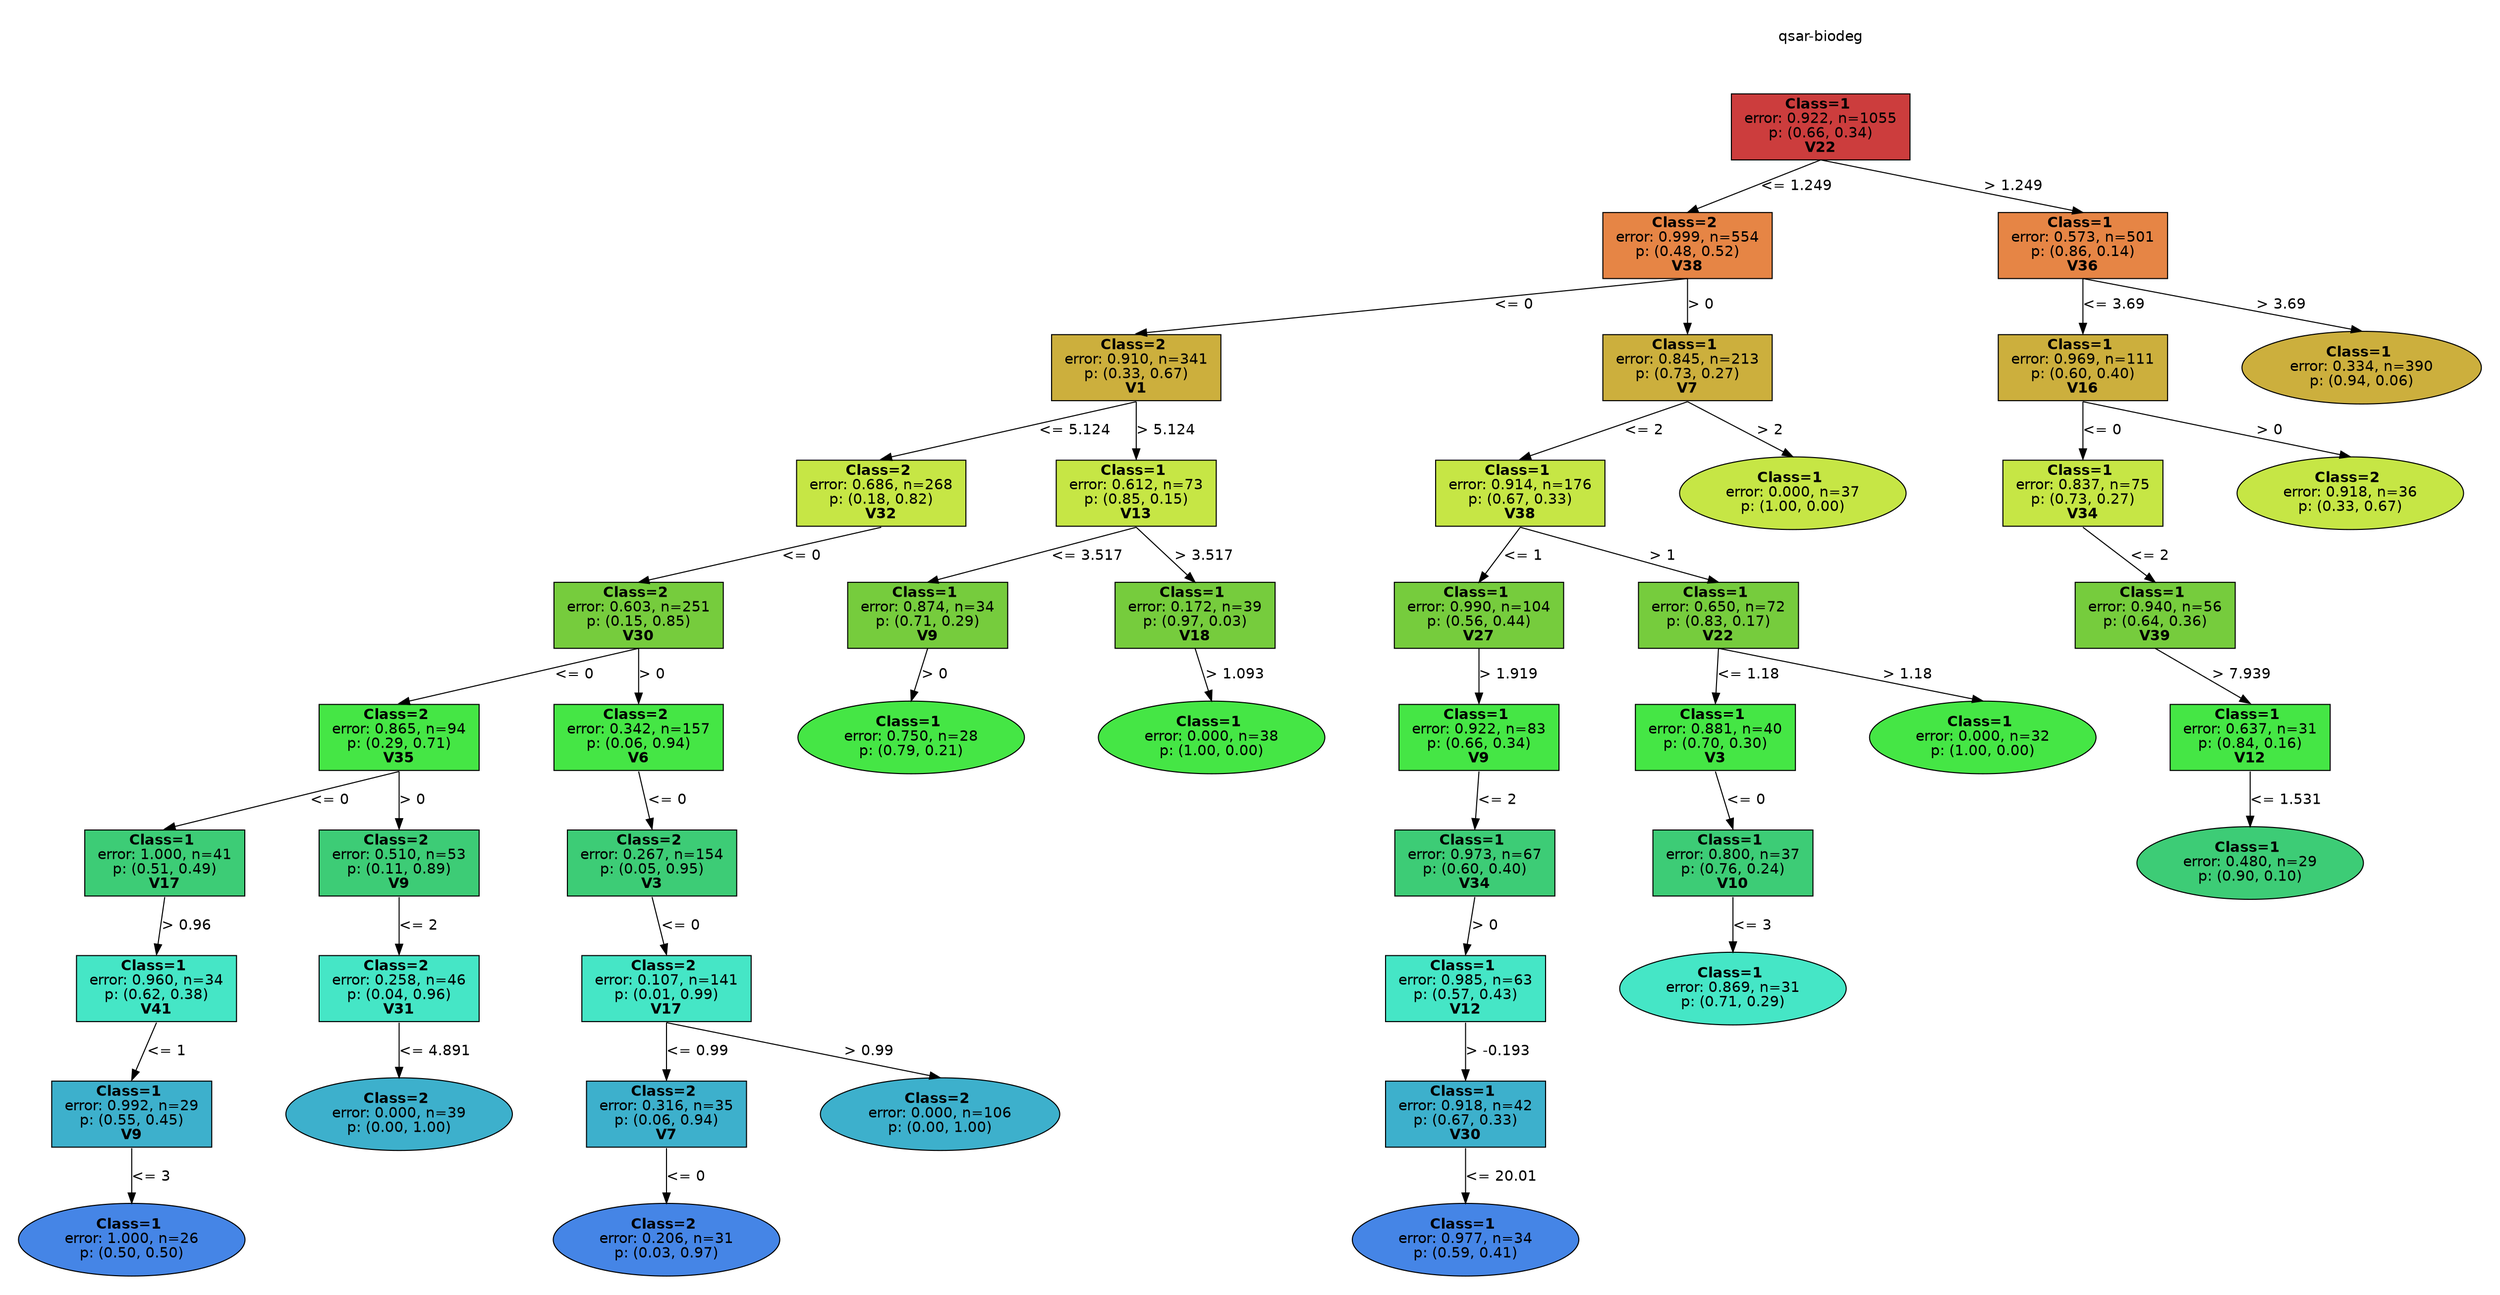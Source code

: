 digraph Tree {
splines=false;
graph [pad=".25", ranksep="0.5", nodesep="1"];
node [shape=rect, style="filled", color="black", fontname="helvetica",fillcolor="white"] ;
edge [fontname="helvetica"] ;
0 [label="qsar-biodeg", shape=plaintext];
0:s -> 1:n [style=invis];   
1 [label=<<b> Class=1 </b> <br/> error: 0.922, n=1055 <br/> p: (0.66, 0.34) <br/><b>V22</b>>, fillcolor="0.000 0.7 0.800", shape="rect"];
2 [label=<<b> Class=2 </b> <br/> error: 0.999, n=554 <br/> p: (0.48, 0.52) <br/><b>V38</b>>, fillcolor="0.067 0.7 0.900", shape="rect"];
1:s -> 2:n [label="<= 1.249"] ;
3 [label=<<b> Class=2 </b> <br/> error: 0.910, n=341 <br/> p: (0.33, 0.67) <br/><b>V1</b>>, fillcolor="0.133 0.7 0.800", shape="rect"];
2:s -> 3:n [label="<= 0"] ;
4 [label=<<b> Class=2 </b> <br/> error: 0.686, n=268 <br/> p: (0.18, 0.82) <br/><b>V32</b>>, fillcolor="0.200 0.7 0.900", shape="rect"];
3:s -> 4:n [label="<= 5.124"] ;
5 [label=<<b> Class=2 </b> <br/> error: 0.603, n=251 <br/> p: (0.15, 0.85) <br/><b>V30</b>>, fillcolor="0.267 0.7 0.800", shape="rect"];
4:s -> 5:n [label="<= 0"] ;
6 [label=<<b> Class=2 </b> <br/> error: 0.865, n=94 <br/> p: (0.29, 0.71) <br/><b>V35</b>>, fillcolor="0.333 0.7 0.900", shape="rect"];
5:s -> 6:n [label="<= 0"] ;
7 [label=<<b> Class=1 </b> <br/> error: 1.000, n=41 <br/> p: (0.51, 0.49) <br/><b>V17</b>>, fillcolor="0.400 0.7 0.800", shape="rect"];
6:s -> 7:n [label="<= 0"] ;
8 [label=<<b> Class=1 </b> <br/> error: 0.960, n=34 <br/> p: (0.62, 0.38) <br/><b>V41</b>>, fillcolor="0.467 0.7 0.900", shape="rect"];
7:s -> 8:n [label="> 0.96"] ;
9 [label=<<b> Class=1 </b> <br/> error: 0.992, n=29 <br/> p: (0.55, 0.45) <br/><b>V9</b>>, fillcolor="0.533 0.7 0.800", shape="rect"];
8:s -> 9:n [label="<= 1"] ;
10 [label=<<b> Class=1 </b> <br/> error: 1.000, n=26 <br/> p: (0.50, 0.50) >, fillcolor="0.600 0.7 0.900", shape="oval"];
9:s -> 10:n [label="<= 3"] ;
11 [label=<<b> Class=2 </b> <br/> error: 0.510, n=53 <br/> p: (0.11, 0.89) <br/><b>V9</b>>, fillcolor="0.400 0.7 0.800", shape="rect"];
6:s -> 11:n [label="> 0"] ;
12 [label=<<b> Class=2 </b> <br/> error: 0.258, n=46 <br/> p: (0.04, 0.96) <br/><b>V31</b>>, fillcolor="0.467 0.7 0.900", shape="rect"];
11:s -> 12:n [label="<= 2"] ;
13 [label=<<b> Class=2 </b> <br/> error: 0.000, n=39 <br/> p: (0.00, 1.00) >, fillcolor="0.533 0.7 0.800", shape="oval"];
12:s -> 13:n [label="<= 4.891"] ;
14 [label=<<b> Class=2 </b> <br/> error: 0.342, n=157 <br/> p: (0.06, 0.94) <br/><b>V6</b>>, fillcolor="0.333 0.7 0.900", shape="rect"];
5:s -> 14:n [label="> 0"] ;
15 [label=<<b> Class=2 </b> <br/> error: 0.267, n=154 <br/> p: (0.05, 0.95) <br/><b>V3</b>>, fillcolor="0.400 0.7 0.800", shape="rect"];
14:s -> 15:n [label="<= 0"] ;
16 [label=<<b> Class=2 </b> <br/> error: 0.107, n=141 <br/> p: (0.01, 0.99) <br/><b>V17</b>>, fillcolor="0.467 0.7 0.900", shape="rect"];
15:s -> 16:n [label="<= 0"] ;
17 [label=<<b> Class=2 </b> <br/> error: 0.316, n=35 <br/> p: (0.06, 0.94) <br/><b>V7</b>>, fillcolor="0.533 0.7 0.800", shape="rect"];
16:s -> 17:n [label="<= 0.99"] ;
18 [label=<<b> Class=2 </b> <br/> error: 0.206, n=31 <br/> p: (0.03, 0.97) >, fillcolor="0.600 0.7 0.900", shape="oval"];
17:s -> 18:n [label="<= 0"] ;
19 [label=<<b> Class=2 </b> <br/> error: 0.000, n=106 <br/> p: (0.00, 1.00) >, fillcolor="0.533 0.7 0.800", shape="oval"];
16:s -> 19:n [label="> 0.99"] ;
20 [label=<<b> Class=1 </b> <br/> error: 0.612, n=73 <br/> p: (0.85, 0.15) <br/><b>V13</b>>, fillcolor="0.200 0.7 0.900", shape="rect"];
3:s -> 20:n [label="> 5.124"] ;
21 [label=<<b> Class=1 </b> <br/> error: 0.874, n=34 <br/> p: (0.71, 0.29) <br/><b>V9</b>>, fillcolor="0.267 0.7 0.800", shape="rect"];
20:s -> 21:n [label="<= 3.517"] ;
22 [label=<<b> Class=1 </b> <br/> error: 0.750, n=28 <br/> p: (0.79, 0.21) >, fillcolor="0.333 0.7 0.900", shape="oval"];
21:s -> 22:n [label="> 0"] ;
23 [label=<<b> Class=1 </b> <br/> error: 0.172, n=39 <br/> p: (0.97, 0.03) <br/><b>V18</b>>, fillcolor="0.267 0.7 0.800", shape="rect"];
20:s -> 23:n [label="> 3.517"] ;
24 [label=<<b> Class=1 </b> <br/> error: 0.000, n=38 <br/> p: (1.00, 0.00) >, fillcolor="0.333 0.7 0.900", shape="oval"];
23:s -> 24:n [label="> 1.093"] ;
25 [label=<<b> Class=1 </b> <br/> error: 0.845, n=213 <br/> p: (0.73, 0.27) <br/><b>V7</b>>, fillcolor="0.133 0.7 0.800", shape="rect"];
2:s -> 25:n [label="> 0"] ;
26 [label=<<b> Class=1 </b> <br/> error: 0.914, n=176 <br/> p: (0.67, 0.33) <br/><b>V38</b>>, fillcolor="0.200 0.7 0.900", shape="rect"];
25:s -> 26:n [label="<= 2"] ;
27 [label=<<b> Class=1 </b> <br/> error: 0.990, n=104 <br/> p: (0.56, 0.44) <br/><b>V27</b>>, fillcolor="0.267 0.7 0.800", shape="rect"];
26:s -> 27:n [label="<= 1"] ;
28 [label=<<b> Class=1 </b> <br/> error: 0.922, n=83 <br/> p: (0.66, 0.34) <br/><b>V9</b>>, fillcolor="0.333 0.7 0.900", shape="rect"];
27:s -> 28:n [label="> 1.919"] ;
29 [label=<<b> Class=1 </b> <br/> error: 0.973, n=67 <br/> p: (0.60, 0.40) <br/><b>V34</b>>, fillcolor="0.400 0.7 0.800", shape="rect"];
28:s -> 29:n [label="<= 2"] ;
30 [label=<<b> Class=1 </b> <br/> error: 0.985, n=63 <br/> p: (0.57, 0.43) <br/><b>V12</b>>, fillcolor="0.467 0.7 0.900", shape="rect"];
29:s -> 30:n [label="> 0"] ;
31 [label=<<b> Class=1 </b> <br/> error: 0.918, n=42 <br/> p: (0.67, 0.33) <br/><b>V30</b>>, fillcolor="0.533 0.7 0.800", shape="rect"];
30:s -> 31:n [label="> -0.193"] ;
32 [label=<<b> Class=1 </b> <br/> error: 0.977, n=34 <br/> p: (0.59, 0.41) >, fillcolor="0.600 0.7 0.900", shape="oval"];
31:s -> 32:n [label="<= 20.01"] ;
33 [label=<<b> Class=1 </b> <br/> error: 0.650, n=72 <br/> p: (0.83, 0.17) <br/><b>V22</b>>, fillcolor="0.267 0.7 0.800", shape="rect"];
26:s -> 33:n [label="> 1"] ;
34 [label=<<b> Class=1 </b> <br/> error: 0.881, n=40 <br/> p: (0.70, 0.30) <br/><b>V3</b>>, fillcolor="0.333 0.7 0.900", shape="rect"];
33:s -> 34:n [label="<= 1.18"] ;
35 [label=<<b> Class=1 </b> <br/> error: 0.800, n=37 <br/> p: (0.76, 0.24) <br/><b>V10</b>>, fillcolor="0.400 0.7 0.800", shape="rect"];
34:s -> 35:n [label="<= 0"] ;
36 [label=<<b> Class=1 </b> <br/> error: 0.869, n=31 <br/> p: (0.71, 0.29) >, fillcolor="0.467 0.7 0.900", shape="oval"];
35:s -> 36:n [label="<= 3"] ;
37 [label=<<b> Class=1 </b> <br/> error: 0.000, n=32 <br/> p: (1.00, 0.00) >, fillcolor="0.333 0.7 0.900", shape="oval"];
33:s -> 37:n [label="> 1.18"] ;
38 [label=<<b> Class=1 </b> <br/> error: 0.000, n=37 <br/> p: (1.00, 0.00) >, fillcolor="0.200 0.7 0.900", shape="oval"];
25:s -> 38:n [label="> 2"] ;
39 [label=<<b> Class=1 </b> <br/> error: 0.573, n=501 <br/> p: (0.86, 0.14) <br/><b>V36</b>>, fillcolor="0.067 0.7 0.900", shape="rect"];
1:s -> 39:n [label="> 1.249"] ;
40 [label=<<b> Class=1 </b> <br/> error: 0.969, n=111 <br/> p: (0.60, 0.40) <br/><b>V16</b>>, fillcolor="0.133 0.7 0.800", shape="rect"];
39:s -> 40:n [label="<= 3.69"] ;
41 [label=<<b> Class=1 </b> <br/> error: 0.837, n=75 <br/> p: (0.73, 0.27) <br/><b>V34</b>>, fillcolor="0.200 0.7 0.900", shape="rect"];
40:s -> 41:n [label="<= 0"] ;
42 [label=<<b> Class=1 </b> <br/> error: 0.940, n=56 <br/> p: (0.64, 0.36) <br/><b>V39</b>>, fillcolor="0.267 0.7 0.800", shape="rect"];
41:s -> 42:n [label="<= 2"] ;
43 [label=<<b> Class=1 </b> <br/> error: 0.637, n=31 <br/> p: (0.84, 0.16) <br/><b>V12</b>>, fillcolor="0.333 0.7 0.900", shape="rect"];
42:s -> 43:n [label="> 7.939"] ;
44 [label=<<b> Class=1 </b> <br/> error: 0.480, n=29 <br/> p: (0.90, 0.10) >, fillcolor="0.400 0.7 0.800", shape="oval"];
43:s -> 44:n [label="<= 1.531"] ;
45 [label=<<b> Class=2 </b> <br/> error: 0.918, n=36 <br/> p: (0.33, 0.67) >, fillcolor="0.200 0.7 0.900", shape="oval"];
40:s -> 45:n [label="> 0"] ;
46 [label=<<b> Class=1 </b> <br/> error: 0.334, n=390 <br/> p: (0.94, 0.06) >, fillcolor="0.133 0.7 0.800", shape="oval"];
39:s -> 46:n [label="> 3.69"] ;

}